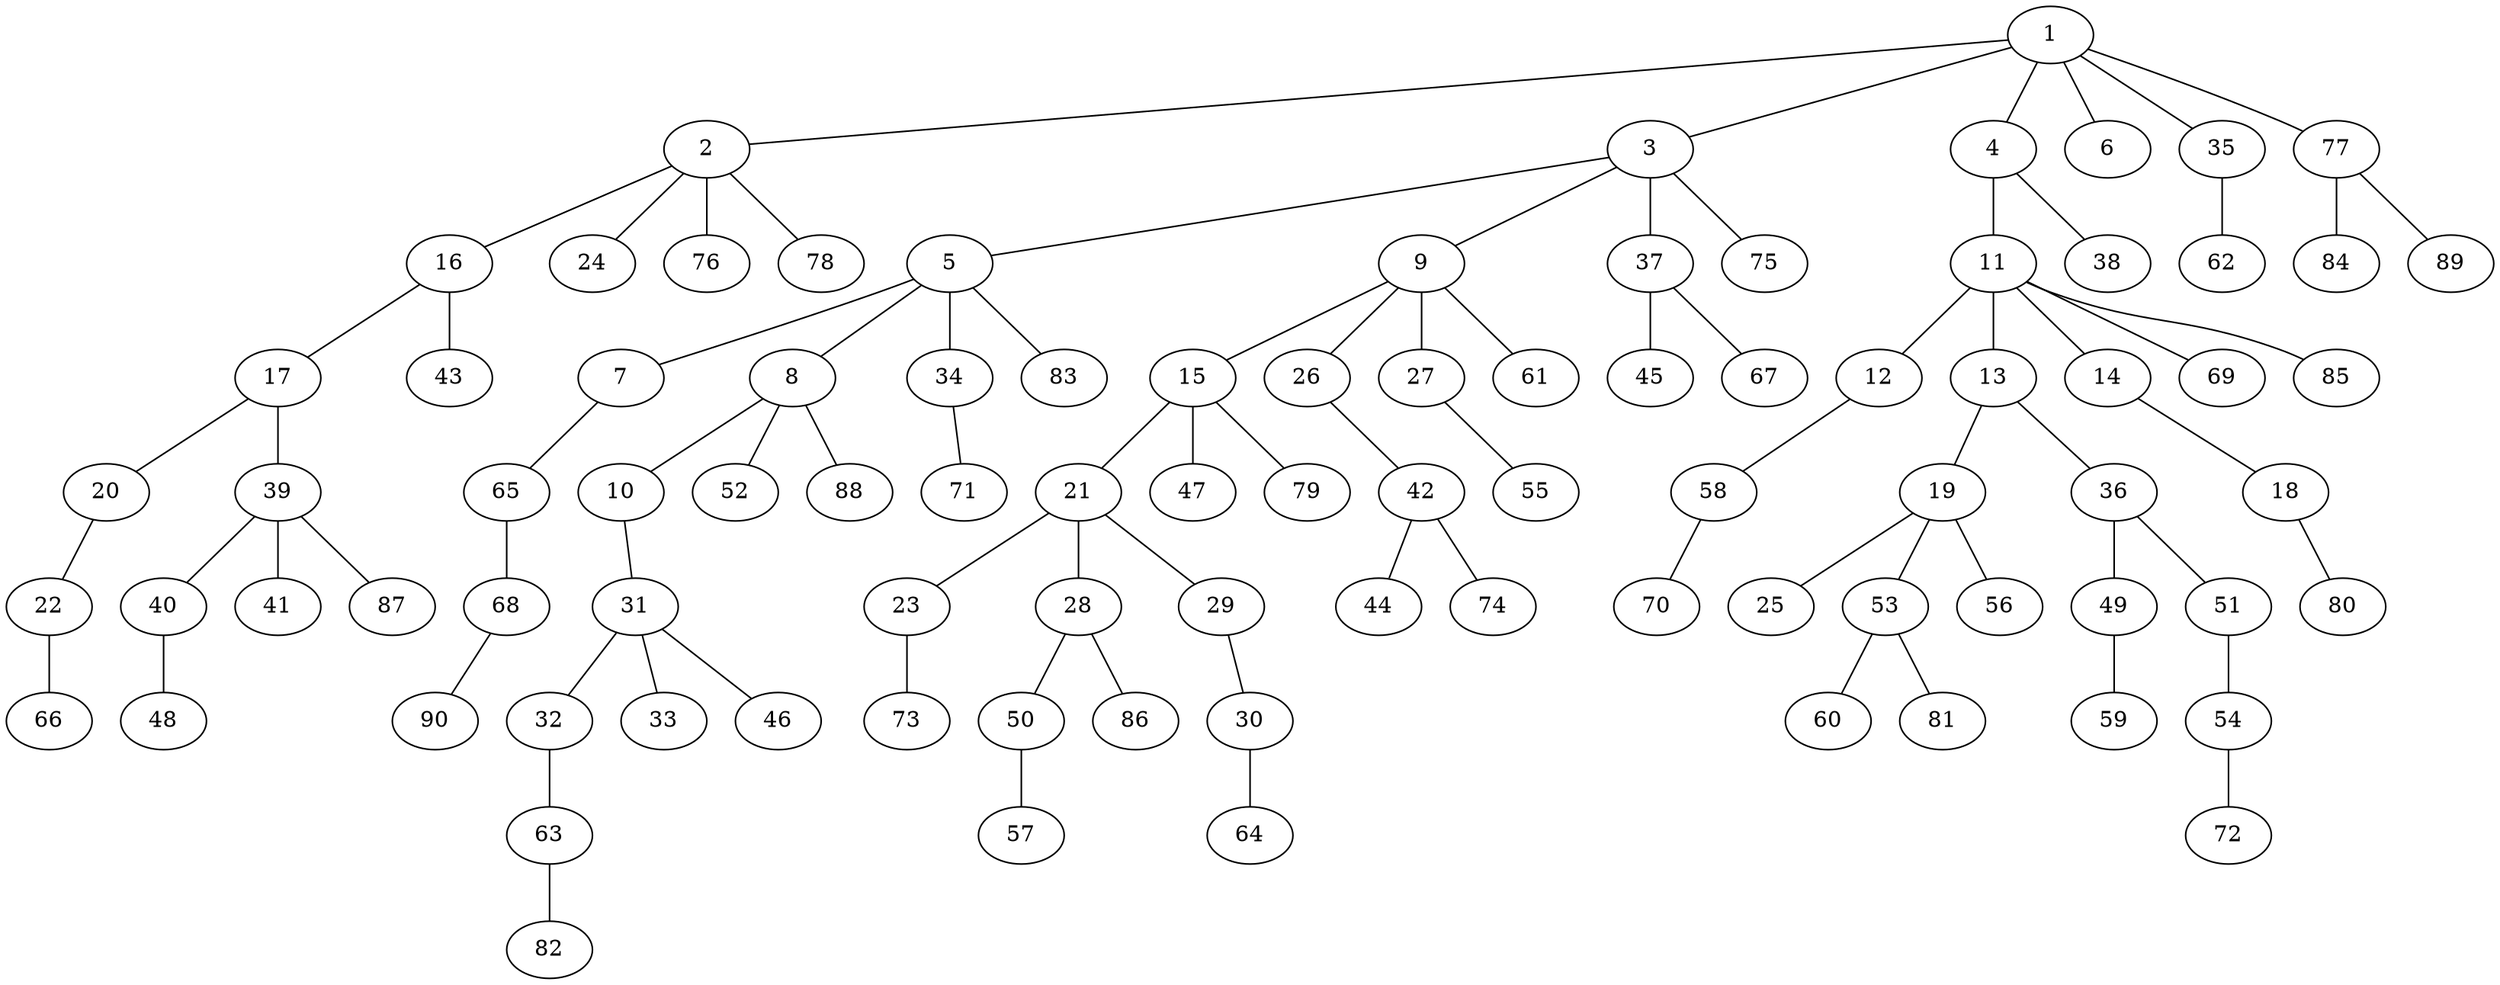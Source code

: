 graph graphname {1--2
1--3
1--4
1--6
1--35
1--77
2--16
2--24
2--76
2--78
3--5
3--9
3--37
3--75
4--11
4--38
5--7
5--8
5--34
5--83
7--65
8--10
8--52
8--88
9--15
9--26
9--27
9--61
10--31
11--12
11--13
11--14
11--69
11--85
12--58
13--19
13--36
14--18
15--21
15--47
15--79
16--17
16--43
17--20
17--39
18--80
19--25
19--53
19--56
20--22
21--23
21--28
21--29
22--66
23--73
26--42
27--55
28--50
28--86
29--30
30--64
31--32
31--33
31--46
32--63
34--71
35--62
36--49
36--51
37--45
37--67
39--40
39--41
39--87
40--48
42--44
42--74
49--59
50--57
51--54
53--60
53--81
54--72
58--70
63--82
65--68
68--90
77--84
77--89
}